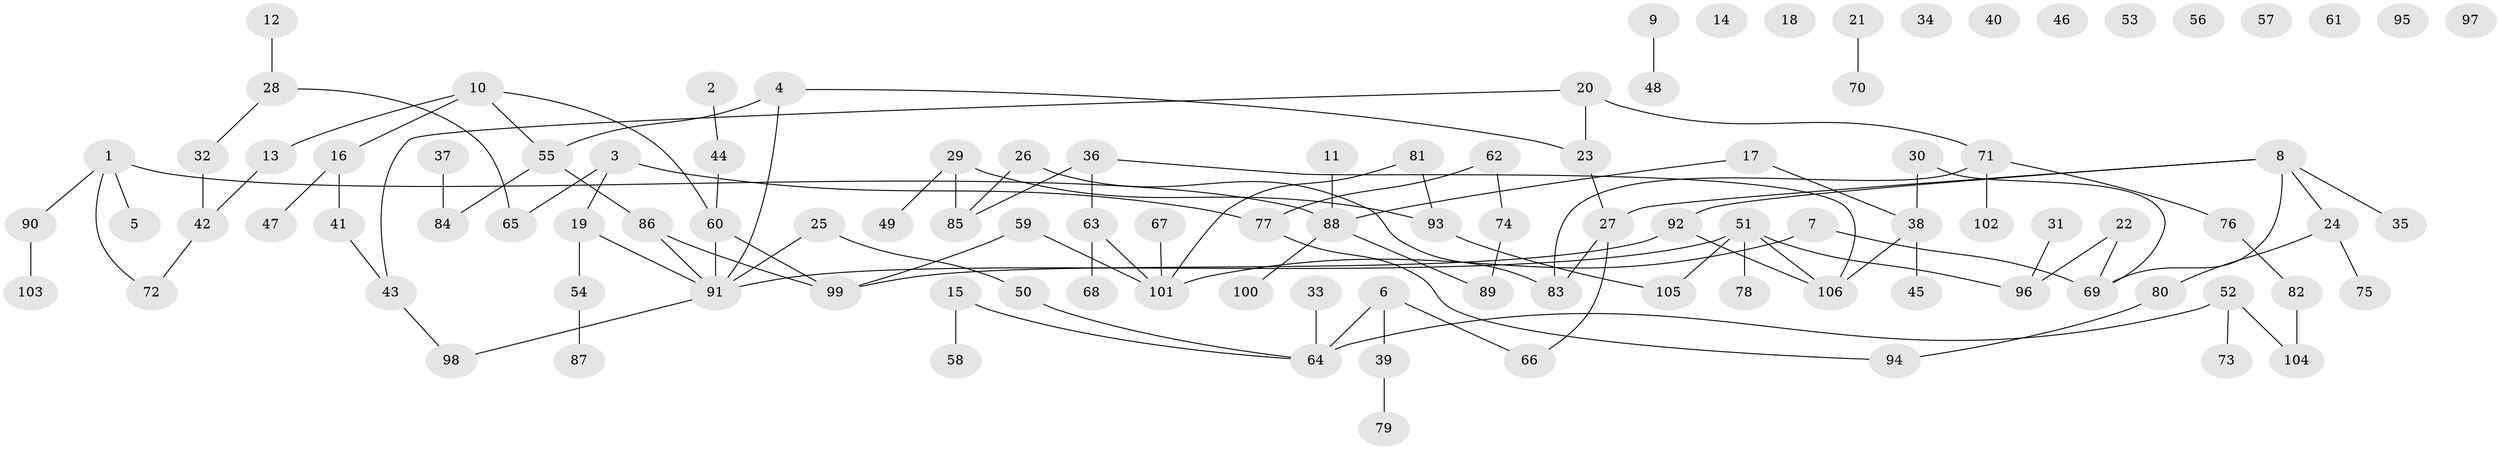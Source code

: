 // Generated by graph-tools (version 1.1) at 2025/13/03/09/25 04:13:13]
// undirected, 106 vertices, 113 edges
graph export_dot {
graph [start="1"]
  node [color=gray90,style=filled];
  1;
  2;
  3;
  4;
  5;
  6;
  7;
  8;
  9;
  10;
  11;
  12;
  13;
  14;
  15;
  16;
  17;
  18;
  19;
  20;
  21;
  22;
  23;
  24;
  25;
  26;
  27;
  28;
  29;
  30;
  31;
  32;
  33;
  34;
  35;
  36;
  37;
  38;
  39;
  40;
  41;
  42;
  43;
  44;
  45;
  46;
  47;
  48;
  49;
  50;
  51;
  52;
  53;
  54;
  55;
  56;
  57;
  58;
  59;
  60;
  61;
  62;
  63;
  64;
  65;
  66;
  67;
  68;
  69;
  70;
  71;
  72;
  73;
  74;
  75;
  76;
  77;
  78;
  79;
  80;
  81;
  82;
  83;
  84;
  85;
  86;
  87;
  88;
  89;
  90;
  91;
  92;
  93;
  94;
  95;
  96;
  97;
  98;
  99;
  100;
  101;
  102;
  103;
  104;
  105;
  106;
  1 -- 5;
  1 -- 72;
  1 -- 88;
  1 -- 90;
  2 -- 44;
  3 -- 19;
  3 -- 65;
  3 -- 77;
  4 -- 23;
  4 -- 55;
  4 -- 91;
  6 -- 39;
  6 -- 64;
  6 -- 66;
  7 -- 69;
  7 -- 101;
  8 -- 24;
  8 -- 27;
  8 -- 35;
  8 -- 69;
  8 -- 92;
  9 -- 48;
  10 -- 13;
  10 -- 16;
  10 -- 55;
  10 -- 60;
  11 -- 88;
  12 -- 28;
  13 -- 42;
  15 -- 58;
  15 -- 64;
  16 -- 41;
  16 -- 47;
  17 -- 38;
  17 -- 88;
  19 -- 54;
  19 -- 91;
  20 -- 23;
  20 -- 43;
  20 -- 71;
  21 -- 70;
  22 -- 69;
  22 -- 96;
  23 -- 27;
  24 -- 75;
  24 -- 80;
  25 -- 50;
  25 -- 91;
  26 -- 83;
  26 -- 85;
  27 -- 66;
  27 -- 83;
  28 -- 32;
  28 -- 65;
  29 -- 49;
  29 -- 85;
  29 -- 93;
  30 -- 38;
  30 -- 69;
  31 -- 96;
  32 -- 42;
  33 -- 64;
  36 -- 63;
  36 -- 85;
  36 -- 106;
  37 -- 84;
  38 -- 45;
  38 -- 106;
  39 -- 79;
  41 -- 43;
  42 -- 72;
  43 -- 98;
  44 -- 60;
  50 -- 64;
  51 -- 78;
  51 -- 91;
  51 -- 96;
  51 -- 105;
  51 -- 106;
  52 -- 64;
  52 -- 73;
  52 -- 104;
  54 -- 87;
  55 -- 84;
  55 -- 86;
  59 -- 99;
  59 -- 101;
  60 -- 91;
  60 -- 99;
  62 -- 74;
  62 -- 77;
  63 -- 68;
  63 -- 101;
  67 -- 101;
  71 -- 76;
  71 -- 83;
  71 -- 102;
  74 -- 89;
  76 -- 82;
  77 -- 94;
  80 -- 94;
  81 -- 93;
  81 -- 101;
  82 -- 104;
  86 -- 91;
  86 -- 99;
  88 -- 89;
  88 -- 100;
  90 -- 103;
  91 -- 98;
  92 -- 99;
  92 -- 106;
  93 -- 105;
}
